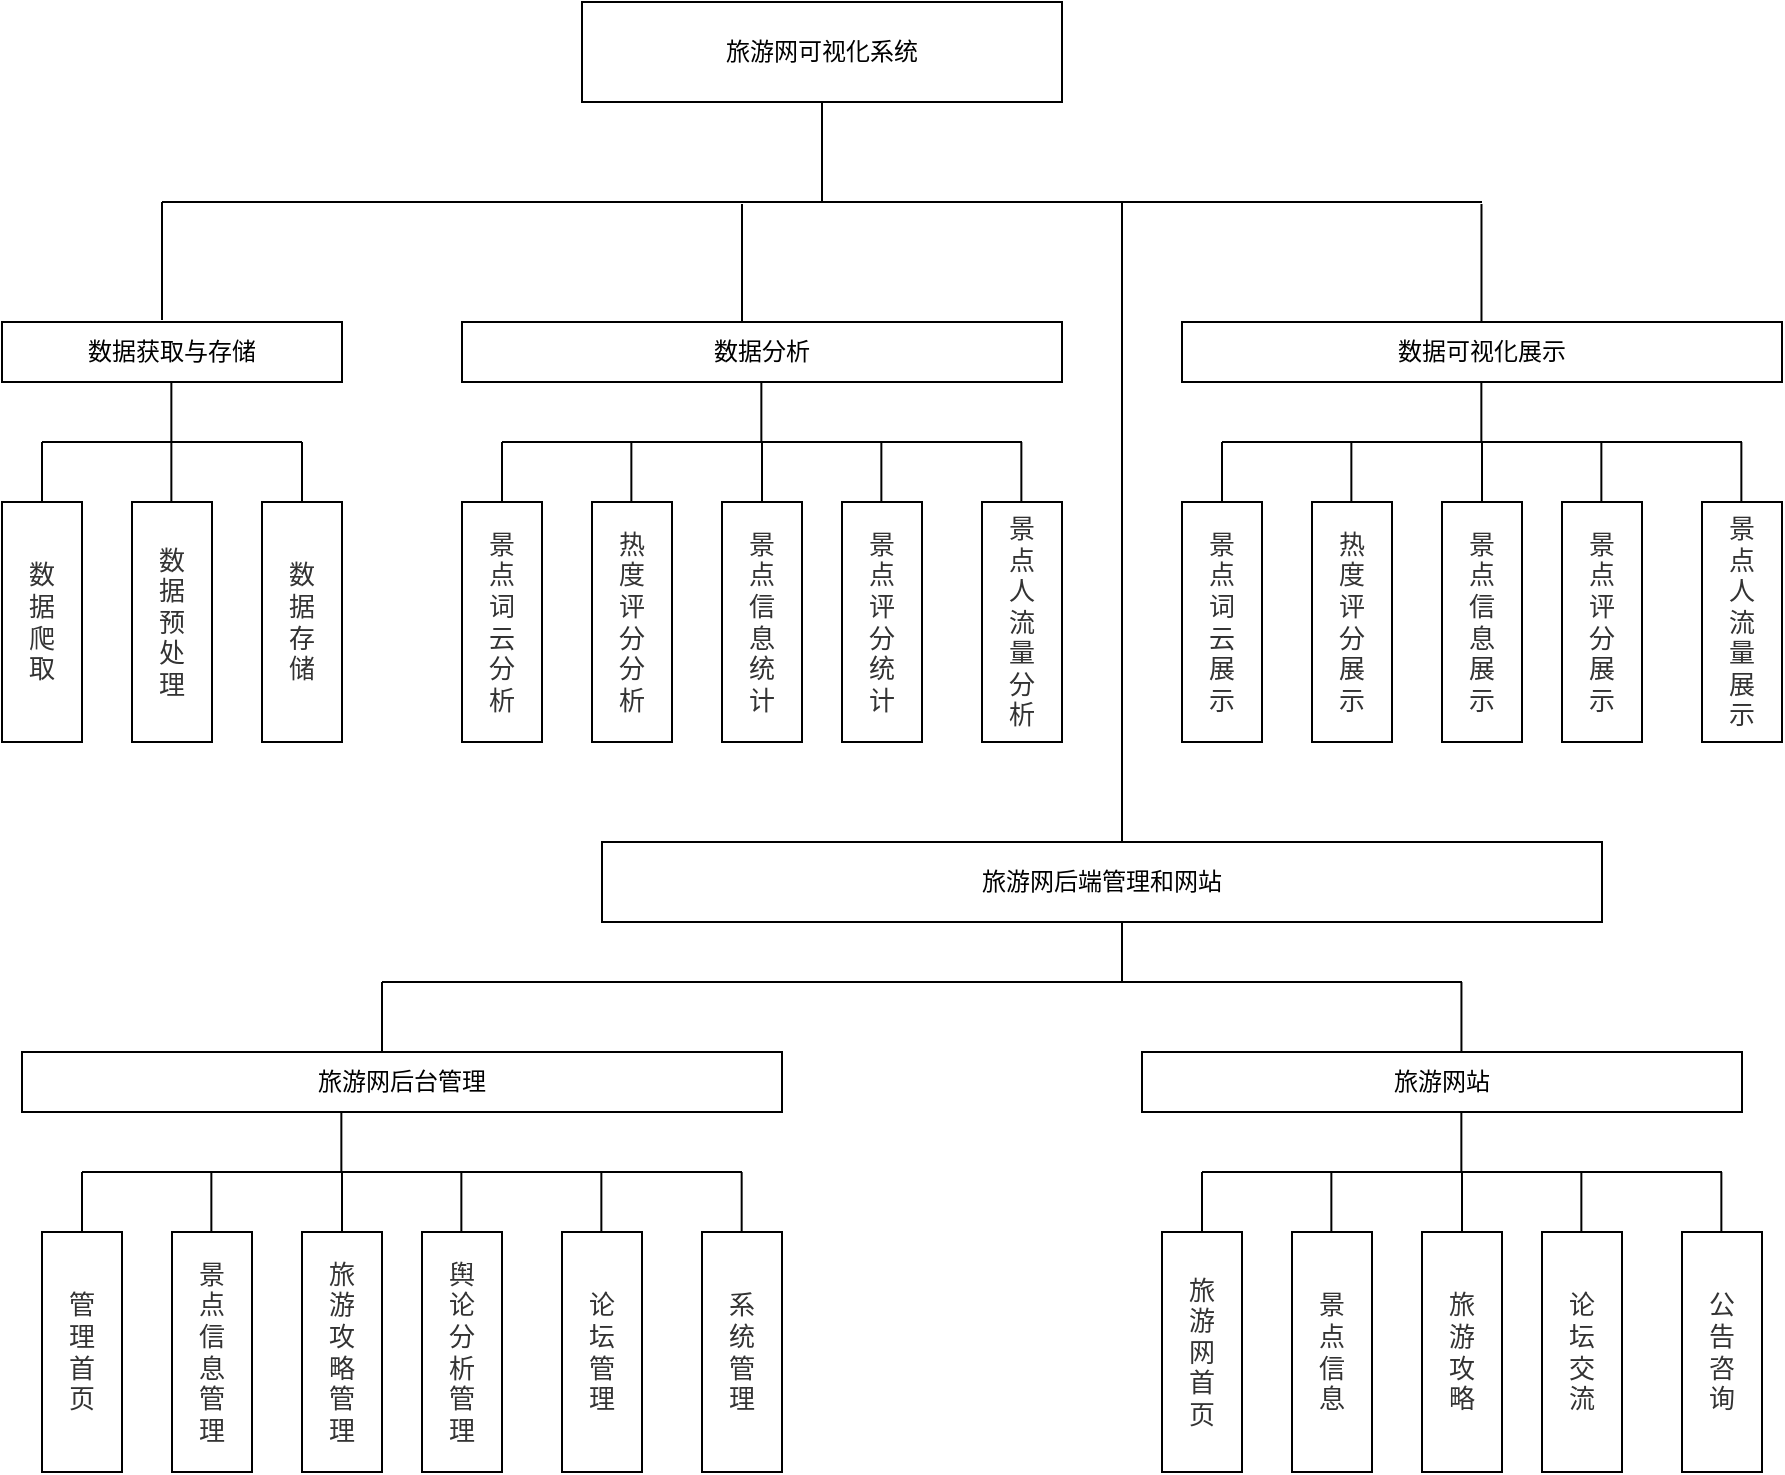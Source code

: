 <mxfile version="24.8.8">
  <diagram name="第 1 页" id="kGdFoOqjAgr1KZH3qnpg">
    <mxGraphModel dx="1383" dy="911" grid="1" gridSize="10" guides="1" tooltips="1" connect="1" arrows="1" fold="1" page="1" pageScale="1" pageWidth="827" pageHeight="1169" math="0" shadow="0">
      <root>
        <mxCell id="0" />
        <mxCell id="1" parent="0" />
        <mxCell id="sTMlbBnESELgm27xDzZq-1" value="旅游网可视化系统" style="rounded=0;whiteSpace=wrap;html=1;" vertex="1" parent="1">
          <mxGeometry x="440" y="60" width="240" height="50" as="geometry" />
        </mxCell>
        <mxCell id="sTMlbBnESELgm27xDzZq-2" value="数据获取与存储" style="rounded=0;whiteSpace=wrap;html=1;" vertex="1" parent="1">
          <mxGeometry x="150" y="220" width="170" height="30" as="geometry" />
        </mxCell>
        <mxCell id="sTMlbBnESELgm27xDzZq-3" value="&lt;div&gt;&lt;span style=&quot;color: rgb(51, 51, 51); font-family: Arial, sans-serif; font-size: 13px; text-align: start; background-color: rgb(255, 255, 255);&quot;&gt;数&lt;/span&gt;&lt;/div&gt;&lt;div&gt;&lt;span style=&quot;color: rgb(51, 51, 51); font-family: Arial, sans-serif; font-size: 13px; text-align: start; background-color: rgb(255, 255, 255);&quot;&gt;据&lt;/span&gt;&lt;/div&gt;&lt;div&gt;&lt;span style=&quot;color: rgb(51, 51, 51); font-family: Arial, sans-serif; font-size: 13px; text-align: start; background-color: rgb(255, 255, 255);&quot;&gt;爬&lt;/span&gt;&lt;/div&gt;&lt;div&gt;&lt;span style=&quot;color: rgb(51, 51, 51); font-family: Arial, sans-serif; font-size: 13px; text-align: start; background-color: rgb(255, 255, 255);&quot;&gt;取&lt;/span&gt;&lt;/div&gt;" style="rounded=0;whiteSpace=wrap;html=1;" vertex="1" parent="1">
          <mxGeometry x="150" y="310" width="40" height="120" as="geometry" />
        </mxCell>
        <mxCell id="sTMlbBnESELgm27xDzZq-4" value="&lt;div&gt;&lt;span style=&quot;color: rgb(51, 51, 51); font-family: Arial, sans-serif; font-size: 13px; text-align: start; background-color: rgb(255, 255, 255);&quot;&gt;数&lt;/span&gt;&lt;/div&gt;&lt;div&gt;&lt;span style=&quot;color: rgb(51, 51, 51); font-family: Arial, sans-serif; font-size: 13px; text-align: start; background-color: rgb(255, 255, 255);&quot;&gt;据&lt;/span&gt;&lt;/div&gt;&lt;div style=&quot;text-align: start;&quot;&gt;&lt;font face=&quot;Arial, sans-serif&quot; color=&quot;#333333&quot;&gt;&lt;span style=&quot;font-size: 13px; background-color: rgb(255, 255, 255);&quot;&gt;预&lt;/span&gt;&lt;/font&gt;&lt;/div&gt;&lt;div style=&quot;text-align: start;&quot;&gt;&lt;font face=&quot;Arial, sans-serif&quot; color=&quot;#333333&quot;&gt;&lt;span style=&quot;font-size: 13px; background-color: rgb(255, 255, 255);&quot;&gt;处&lt;/span&gt;&lt;/font&gt;&lt;/div&gt;&lt;div style=&quot;text-align: start;&quot;&gt;&lt;font face=&quot;Arial, sans-serif&quot; color=&quot;#333333&quot;&gt;&lt;span style=&quot;font-size: 13px; background-color: rgb(255, 255, 255);&quot;&gt;理&lt;/span&gt;&lt;/font&gt;&lt;/div&gt;" style="rounded=0;whiteSpace=wrap;html=1;" vertex="1" parent="1">
          <mxGeometry x="215" y="310" width="40" height="120" as="geometry" />
        </mxCell>
        <mxCell id="sTMlbBnESELgm27xDzZq-5" value="&lt;div&gt;&lt;span style=&quot;color: rgb(51, 51, 51); font-family: Arial, sans-serif; font-size: 13px; text-align: start; background-color: rgb(255, 255, 255);&quot;&gt;数&lt;/span&gt;&lt;/div&gt;&lt;div&gt;&lt;span style=&quot;color: rgb(51, 51, 51); font-family: Arial, sans-serif; font-size: 13px; text-align: start; background-color: rgb(255, 255, 255);&quot;&gt;据&lt;/span&gt;&lt;/div&gt;&lt;div style=&quot;text-align: start;&quot;&gt;&lt;font face=&quot;Arial, sans-serif&quot; color=&quot;#333333&quot;&gt;&lt;span style=&quot;font-size: 13px; background-color: rgb(255, 255, 255);&quot;&gt;存&lt;/span&gt;&lt;/font&gt;&lt;/div&gt;&lt;div style=&quot;text-align: start;&quot;&gt;&lt;font face=&quot;Arial, sans-serif&quot; color=&quot;#333333&quot;&gt;&lt;span style=&quot;font-size: 13px; background-color: rgb(255, 255, 255);&quot;&gt;储&lt;/span&gt;&lt;/font&gt;&lt;/div&gt;" style="rounded=0;whiteSpace=wrap;html=1;" vertex="1" parent="1">
          <mxGeometry x="280" y="310" width="40" height="120" as="geometry" />
        </mxCell>
        <mxCell id="sTMlbBnESELgm27xDzZq-6" value="" style="endArrow=none;html=1;rounded=0;" edge="1" parent="1">
          <mxGeometry width="50" height="50" relative="1" as="geometry">
            <mxPoint x="170" y="280" as="sourcePoint" />
            <mxPoint x="300" y="280" as="targetPoint" />
          </mxGeometry>
        </mxCell>
        <mxCell id="sTMlbBnESELgm27xDzZq-8" value="" style="endArrow=none;html=1;rounded=0;" edge="1" parent="1">
          <mxGeometry width="50" height="50" relative="1" as="geometry">
            <mxPoint x="234.68" y="280" as="sourcePoint" />
            <mxPoint x="234.68" y="250" as="targetPoint" />
          </mxGeometry>
        </mxCell>
        <mxCell id="sTMlbBnESELgm27xDzZq-9" value="" style="endArrow=none;html=1;rounded=0;exitX=0.5;exitY=0;exitDx=0;exitDy=0;" edge="1" parent="1" source="sTMlbBnESELgm27xDzZq-3">
          <mxGeometry width="50" height="50" relative="1" as="geometry">
            <mxPoint x="120" y="330" as="sourcePoint" />
            <mxPoint x="170" y="280" as="targetPoint" />
          </mxGeometry>
        </mxCell>
        <mxCell id="sTMlbBnESELgm27xDzZq-10" value="" style="endArrow=none;html=1;rounded=0;" edge="1" parent="1" source="sTMlbBnESELgm27xDzZq-5">
          <mxGeometry width="50" height="50" relative="1" as="geometry">
            <mxPoint x="250" y="330" as="sourcePoint" />
            <mxPoint x="300" y="280" as="targetPoint" />
          </mxGeometry>
        </mxCell>
        <mxCell id="sTMlbBnESELgm27xDzZq-11" value="" style="endArrow=none;html=1;rounded=0;" edge="1" parent="1">
          <mxGeometry width="50" height="50" relative="1" as="geometry">
            <mxPoint x="234.68" y="310" as="sourcePoint" />
            <mxPoint x="234.68" y="280" as="targetPoint" />
          </mxGeometry>
        </mxCell>
        <mxCell id="sTMlbBnESELgm27xDzZq-12" value="数据分析" style="rounded=0;whiteSpace=wrap;html=1;" vertex="1" parent="1">
          <mxGeometry x="380" y="220" width="300" height="30" as="geometry" />
        </mxCell>
        <mxCell id="sTMlbBnESELgm27xDzZq-13" value="&lt;div style=&quot;text-align: start;&quot;&gt;&lt;font face=&quot;Arial, sans-serif&quot; color=&quot;#333333&quot;&gt;&lt;span style=&quot;font-size: 13px; background-color: rgb(255, 255, 255);&quot;&gt;景&lt;/span&gt;&lt;/font&gt;&lt;/div&gt;&lt;div style=&quot;text-align: start;&quot;&gt;&lt;font face=&quot;Arial, sans-serif&quot; color=&quot;#333333&quot;&gt;&lt;span style=&quot;font-size: 13px; background-color: rgb(255, 255, 255);&quot;&gt;点&lt;/span&gt;&lt;/font&gt;&lt;/div&gt;&lt;div style=&quot;text-align: start;&quot;&gt;&lt;font face=&quot;Arial, sans-serif&quot; color=&quot;#333333&quot;&gt;&lt;span style=&quot;font-size: 13px; background-color: rgb(255, 255, 255);&quot;&gt;词&lt;/span&gt;&lt;/font&gt;&lt;/div&gt;&lt;div style=&quot;text-align: start;&quot;&gt;&lt;font face=&quot;Arial, sans-serif&quot; color=&quot;#333333&quot;&gt;&lt;span style=&quot;font-size: 13px; background-color: rgb(255, 255, 255);&quot;&gt;云&lt;/span&gt;&lt;/font&gt;&lt;/div&gt;&lt;div style=&quot;text-align: start;&quot;&gt;&lt;font face=&quot;Arial, sans-serif&quot; color=&quot;#333333&quot;&gt;&lt;span style=&quot;font-size: 13px; background-color: rgb(255, 255, 255);&quot;&gt;分&lt;/span&gt;&lt;/font&gt;&lt;/div&gt;&lt;div style=&quot;text-align: start;&quot;&gt;&lt;font face=&quot;Arial, sans-serif&quot; color=&quot;#333333&quot;&gt;&lt;span style=&quot;font-size: 13px; background-color: rgb(255, 255, 255);&quot;&gt;析&lt;/span&gt;&lt;/font&gt;&lt;/div&gt;" style="rounded=0;whiteSpace=wrap;html=1;" vertex="1" parent="1">
          <mxGeometry x="380" y="310" width="40" height="120" as="geometry" />
        </mxCell>
        <mxCell id="sTMlbBnESELgm27xDzZq-14" value="&lt;div style=&quot;text-align: start;&quot;&gt;&lt;font face=&quot;Arial, sans-serif&quot; color=&quot;#333333&quot;&gt;&lt;span style=&quot;font-size: 13px; background-color: rgb(255, 255, 255);&quot;&gt;热&lt;/span&gt;&lt;/font&gt;&lt;/div&gt;&lt;div style=&quot;text-align: start;&quot;&gt;&lt;font face=&quot;Arial, sans-serif&quot; color=&quot;#333333&quot;&gt;&lt;span style=&quot;font-size: 13px; background-color: rgb(255, 255, 255);&quot;&gt;度&lt;/span&gt;&lt;/font&gt;&lt;/div&gt;&lt;div style=&quot;text-align: start;&quot;&gt;&lt;font face=&quot;Arial, sans-serif&quot; color=&quot;#333333&quot;&gt;&lt;span style=&quot;font-size: 13px; background-color: rgb(255, 255, 255);&quot;&gt;评&lt;/span&gt;&lt;/font&gt;&lt;/div&gt;&lt;div style=&quot;text-align: start;&quot;&gt;&lt;font face=&quot;Arial, sans-serif&quot; color=&quot;#333333&quot;&gt;&lt;span style=&quot;font-size: 13px; background-color: rgb(255, 255, 255);&quot;&gt;分&lt;/span&gt;&lt;/font&gt;&lt;/div&gt;&lt;div style=&quot;text-align: start;&quot;&gt;&lt;font face=&quot;Arial, sans-serif&quot; color=&quot;#333333&quot;&gt;&lt;span style=&quot;font-size: 13px; background-color: rgb(255, 255, 255);&quot;&gt;分&lt;/span&gt;&lt;/font&gt;&lt;/div&gt;&lt;div style=&quot;text-align: start;&quot;&gt;&lt;font face=&quot;Arial, sans-serif&quot; color=&quot;#333333&quot;&gt;&lt;span style=&quot;font-size: 13px; background-color: rgb(255, 255, 255);&quot;&gt;析&lt;/span&gt;&lt;/font&gt;&lt;/div&gt;" style="rounded=0;whiteSpace=wrap;html=1;" vertex="1" parent="1">
          <mxGeometry x="445" y="310" width="40" height="120" as="geometry" />
        </mxCell>
        <mxCell id="sTMlbBnESELgm27xDzZq-15" value="&lt;div style=&quot;text-align: start;&quot;&gt;&lt;font face=&quot;Arial, sans-serif&quot; color=&quot;#333333&quot;&gt;&lt;span style=&quot;font-size: 13px; background-color: rgb(255, 255, 255);&quot;&gt;景&lt;/span&gt;&lt;/font&gt;&lt;/div&gt;&lt;div style=&quot;text-align: start;&quot;&gt;&lt;font face=&quot;Arial, sans-serif&quot; color=&quot;#333333&quot;&gt;&lt;span style=&quot;font-size: 13px; background-color: rgb(255, 255, 255);&quot;&gt;点&lt;/span&gt;&lt;/font&gt;&lt;/div&gt;&lt;div style=&quot;text-align: start;&quot;&gt;&lt;font face=&quot;Arial, sans-serif&quot; color=&quot;#333333&quot;&gt;&lt;span style=&quot;font-size: 13px; background-color: rgb(255, 255, 255);&quot;&gt;信&lt;/span&gt;&lt;/font&gt;&lt;/div&gt;&lt;div style=&quot;text-align: start;&quot;&gt;&lt;font face=&quot;Arial, sans-serif&quot; color=&quot;#333333&quot;&gt;&lt;span style=&quot;font-size: 13px; background-color: rgb(255, 255, 255);&quot;&gt;息&lt;/span&gt;&lt;/font&gt;&lt;/div&gt;&lt;div style=&quot;text-align: start;&quot;&gt;&lt;font face=&quot;Arial, sans-serif&quot; color=&quot;#333333&quot;&gt;&lt;span style=&quot;font-size: 13px; background-color: rgb(255, 255, 255);&quot;&gt;统&lt;/span&gt;&lt;/font&gt;&lt;/div&gt;&lt;div style=&quot;text-align: start;&quot;&gt;&lt;font face=&quot;Arial, sans-serif&quot; color=&quot;#333333&quot;&gt;&lt;span style=&quot;font-size: 13px; background-color: rgb(255, 255, 255);&quot;&gt;计&lt;/span&gt;&lt;/font&gt;&lt;/div&gt;" style="rounded=0;whiteSpace=wrap;html=1;" vertex="1" parent="1">
          <mxGeometry x="510" y="310" width="40" height="120" as="geometry" />
        </mxCell>
        <mxCell id="sTMlbBnESELgm27xDzZq-16" value="" style="endArrow=none;html=1;rounded=0;" edge="1" parent="1">
          <mxGeometry width="50" height="50" relative="1" as="geometry">
            <mxPoint x="400" y="280" as="sourcePoint" />
            <mxPoint x="660" y="280" as="targetPoint" />
          </mxGeometry>
        </mxCell>
        <mxCell id="sTMlbBnESELgm27xDzZq-17" value="" style="endArrow=none;html=1;rounded=0;" edge="1" parent="1">
          <mxGeometry width="50" height="50" relative="1" as="geometry">
            <mxPoint x="529.68" y="280" as="sourcePoint" />
            <mxPoint x="529.68" y="250" as="targetPoint" />
          </mxGeometry>
        </mxCell>
        <mxCell id="sTMlbBnESELgm27xDzZq-18" value="" style="endArrow=none;html=1;rounded=0;exitX=0.5;exitY=0;exitDx=0;exitDy=0;" edge="1" parent="1" source="sTMlbBnESELgm27xDzZq-13">
          <mxGeometry width="50" height="50" relative="1" as="geometry">
            <mxPoint x="350" y="330" as="sourcePoint" />
            <mxPoint x="400" y="280" as="targetPoint" />
          </mxGeometry>
        </mxCell>
        <mxCell id="sTMlbBnESELgm27xDzZq-19" value="" style="endArrow=none;html=1;rounded=0;" edge="1" parent="1" source="sTMlbBnESELgm27xDzZq-15">
          <mxGeometry width="50" height="50" relative="1" as="geometry">
            <mxPoint x="480" y="330" as="sourcePoint" />
            <mxPoint x="530" y="280" as="targetPoint" />
          </mxGeometry>
        </mxCell>
        <mxCell id="sTMlbBnESELgm27xDzZq-20" value="" style="endArrow=none;html=1;rounded=0;" edge="1" parent="1">
          <mxGeometry width="50" height="50" relative="1" as="geometry">
            <mxPoint x="464.68" y="310" as="sourcePoint" />
            <mxPoint x="464.68" y="280" as="targetPoint" />
          </mxGeometry>
        </mxCell>
        <mxCell id="sTMlbBnESELgm27xDzZq-21" value="&lt;div style=&quot;text-align: start;&quot;&gt;&lt;font face=&quot;Arial, sans-serif&quot; color=&quot;#333333&quot;&gt;&lt;span style=&quot;font-size: 13px; background-color: rgb(255, 255, 255);&quot;&gt;景&lt;/span&gt;&lt;/font&gt;&lt;/div&gt;&lt;div style=&quot;text-align: start;&quot;&gt;&lt;font face=&quot;Arial, sans-serif&quot; color=&quot;#333333&quot;&gt;&lt;span style=&quot;font-size: 13px; background-color: rgb(255, 255, 255);&quot;&gt;点&lt;/span&gt;&lt;/font&gt;&lt;/div&gt;&lt;div style=&quot;text-align: start;&quot;&gt;&lt;font face=&quot;Arial, sans-serif&quot; color=&quot;#333333&quot;&gt;&lt;span style=&quot;font-size: 13px; background-color: rgb(255, 255, 255);&quot;&gt;评&lt;/span&gt;&lt;/font&gt;&lt;/div&gt;&lt;div style=&quot;text-align: start;&quot;&gt;&lt;font face=&quot;Arial, sans-serif&quot; color=&quot;#333333&quot;&gt;&lt;span style=&quot;font-size: 13px; background-color: rgb(255, 255, 255);&quot;&gt;分&lt;/span&gt;&lt;/font&gt;&lt;/div&gt;&lt;div style=&quot;text-align: start;&quot;&gt;&lt;font face=&quot;Arial, sans-serif&quot; color=&quot;#333333&quot;&gt;&lt;span style=&quot;font-size: 13px; background-color: rgb(255, 255, 255);&quot;&gt;统&lt;/span&gt;&lt;/font&gt;&lt;/div&gt;&lt;div style=&quot;text-align: start;&quot;&gt;&lt;font face=&quot;Arial, sans-serif&quot; color=&quot;#333333&quot;&gt;&lt;span style=&quot;font-size: 13px; background-color: rgb(255, 255, 255);&quot;&gt;计&lt;/span&gt;&lt;/font&gt;&lt;/div&gt;" style="rounded=0;whiteSpace=wrap;html=1;" vertex="1" parent="1">
          <mxGeometry x="570" y="310" width="40" height="120" as="geometry" />
        </mxCell>
        <mxCell id="sTMlbBnESELgm27xDzZq-22" value="&lt;div style=&quot;text-align: start;&quot;&gt;&lt;font face=&quot;Arial, sans-serif&quot; color=&quot;#333333&quot;&gt;&lt;span style=&quot;font-size: 13px; background-color: rgb(255, 255, 255);&quot;&gt;景&lt;/span&gt;&lt;/font&gt;&lt;/div&gt;&lt;div style=&quot;text-align: start;&quot;&gt;&lt;font face=&quot;Arial, sans-serif&quot; color=&quot;#333333&quot;&gt;&lt;span style=&quot;font-size: 13px; background-color: rgb(255, 255, 255);&quot;&gt;点&lt;/span&gt;&lt;/font&gt;&lt;/div&gt;&lt;div style=&quot;text-align: start;&quot;&gt;&lt;font face=&quot;Arial, sans-serif&quot; color=&quot;#333333&quot;&gt;&lt;span style=&quot;font-size: 13px; background-color: rgb(255, 255, 255);&quot;&gt;人&lt;/span&gt;&lt;/font&gt;&lt;/div&gt;&lt;div style=&quot;text-align: start;&quot;&gt;&lt;font face=&quot;Arial, sans-serif&quot; color=&quot;#333333&quot;&gt;&lt;span style=&quot;font-size: 13px; background-color: rgb(255, 255, 255);&quot;&gt;流&lt;/span&gt;&lt;/font&gt;&lt;/div&gt;&lt;div style=&quot;text-align: start;&quot;&gt;&lt;font face=&quot;Arial, sans-serif&quot; color=&quot;#333333&quot;&gt;&lt;span style=&quot;font-size: 13px; background-color: rgb(255, 255, 255);&quot;&gt;量&lt;/span&gt;&lt;/font&gt;&lt;/div&gt;&lt;div style=&quot;text-align: start;&quot;&gt;&lt;font face=&quot;Arial, sans-serif&quot; color=&quot;#333333&quot;&gt;&lt;span style=&quot;font-size: 13px; background-color: rgb(255, 255, 255);&quot;&gt;分&lt;/span&gt;&lt;/font&gt;&lt;/div&gt;&lt;div style=&quot;text-align: start;&quot;&gt;&lt;font face=&quot;Arial, sans-serif&quot; color=&quot;#333333&quot;&gt;&lt;span style=&quot;font-size: 13px; background-color: rgb(255, 255, 255);&quot;&gt;析&lt;/span&gt;&lt;/font&gt;&lt;/div&gt;" style="rounded=0;whiteSpace=wrap;html=1;" vertex="1" parent="1">
          <mxGeometry x="640" y="310" width="40" height="120" as="geometry" />
        </mxCell>
        <mxCell id="sTMlbBnESELgm27xDzZq-24" value="" style="endArrow=none;html=1;rounded=0;" edge="1" parent="1">
          <mxGeometry width="50" height="50" relative="1" as="geometry">
            <mxPoint x="589.68" y="310" as="sourcePoint" />
            <mxPoint x="589.68" y="280" as="targetPoint" />
          </mxGeometry>
        </mxCell>
        <mxCell id="sTMlbBnESELgm27xDzZq-25" value="" style="endArrow=none;html=1;rounded=0;" edge="1" parent="1">
          <mxGeometry width="50" height="50" relative="1" as="geometry">
            <mxPoint x="659.68" y="310" as="sourcePoint" />
            <mxPoint x="659.68" y="280" as="targetPoint" />
          </mxGeometry>
        </mxCell>
        <mxCell id="sTMlbBnESELgm27xDzZq-26" value="数据可视化展示" style="rounded=0;whiteSpace=wrap;html=1;" vertex="1" parent="1">
          <mxGeometry x="740" y="220" width="300" height="30" as="geometry" />
        </mxCell>
        <mxCell id="sTMlbBnESELgm27xDzZq-27" value="&lt;div style=&quot;text-align: start;&quot;&gt;&lt;font face=&quot;Arial, sans-serif&quot; color=&quot;#333333&quot;&gt;&lt;span style=&quot;font-size: 13px; background-color: rgb(255, 255, 255);&quot;&gt;景&lt;/span&gt;&lt;/font&gt;&lt;/div&gt;&lt;div style=&quot;text-align: start;&quot;&gt;&lt;font face=&quot;Arial, sans-serif&quot; color=&quot;#333333&quot;&gt;&lt;span style=&quot;font-size: 13px; background-color: rgb(255, 255, 255);&quot;&gt;点&lt;/span&gt;&lt;/font&gt;&lt;/div&gt;&lt;div style=&quot;text-align: start;&quot;&gt;&lt;font face=&quot;Arial, sans-serif&quot; color=&quot;#333333&quot;&gt;&lt;span style=&quot;font-size: 13px; background-color: rgb(255, 255, 255);&quot;&gt;词&lt;/span&gt;&lt;/font&gt;&lt;/div&gt;&lt;div style=&quot;text-align: start;&quot;&gt;&lt;font face=&quot;Arial, sans-serif&quot; color=&quot;#333333&quot;&gt;&lt;span style=&quot;font-size: 13px; background-color: rgb(255, 255, 255);&quot;&gt;云&lt;/span&gt;&lt;/font&gt;&lt;/div&gt;&lt;div style=&quot;text-align: start;&quot;&gt;&lt;font face=&quot;Arial, sans-serif&quot; color=&quot;#333333&quot;&gt;&lt;span style=&quot;font-size: 13px; background-color: rgb(255, 255, 255);&quot;&gt;展&lt;/span&gt;&lt;/font&gt;&lt;/div&gt;&lt;div style=&quot;text-align: start;&quot;&gt;&lt;font face=&quot;Arial, sans-serif&quot; color=&quot;#333333&quot;&gt;&lt;span style=&quot;font-size: 13px; background-color: rgb(255, 255, 255);&quot;&gt;示&lt;/span&gt;&lt;/font&gt;&lt;/div&gt;" style="rounded=0;whiteSpace=wrap;html=1;" vertex="1" parent="1">
          <mxGeometry x="740" y="310" width="40" height="120" as="geometry" />
        </mxCell>
        <mxCell id="sTMlbBnESELgm27xDzZq-28" value="&lt;div style=&quot;text-align: start;&quot;&gt;&lt;font face=&quot;Arial, sans-serif&quot; color=&quot;#333333&quot;&gt;&lt;span style=&quot;font-size: 13px; background-color: rgb(255, 255, 255);&quot;&gt;热&lt;/span&gt;&lt;/font&gt;&lt;/div&gt;&lt;div style=&quot;text-align: start;&quot;&gt;&lt;font face=&quot;Arial, sans-serif&quot; color=&quot;#333333&quot;&gt;&lt;span style=&quot;font-size: 13px; background-color: rgb(255, 255, 255);&quot;&gt;度&lt;/span&gt;&lt;/font&gt;&lt;/div&gt;&lt;div style=&quot;text-align: start;&quot;&gt;&lt;font face=&quot;Arial, sans-serif&quot; color=&quot;#333333&quot;&gt;&lt;span style=&quot;font-size: 13px; background-color: rgb(255, 255, 255);&quot;&gt;评&lt;/span&gt;&lt;/font&gt;&lt;/div&gt;&lt;div style=&quot;text-align: start;&quot;&gt;&lt;font face=&quot;Arial, sans-serif&quot; color=&quot;#333333&quot;&gt;&lt;span style=&quot;font-size: 13px; background-color: rgb(255, 255, 255);&quot;&gt;分&lt;/span&gt;&lt;/font&gt;&lt;/div&gt;&lt;div style=&quot;text-align: start;&quot;&gt;&lt;font face=&quot;Arial, sans-serif&quot; color=&quot;#333333&quot;&gt;&lt;span style=&quot;font-size: 13px; background-color: rgb(255, 255, 255);&quot;&gt;展&lt;/span&gt;&lt;/font&gt;&lt;/div&gt;&lt;div style=&quot;text-align: start;&quot;&gt;&lt;font face=&quot;Arial, sans-serif&quot; color=&quot;#333333&quot;&gt;&lt;span style=&quot;font-size: 13px; background-color: rgb(255, 255, 255);&quot;&gt;示&lt;/span&gt;&lt;/font&gt;&lt;/div&gt;" style="rounded=0;whiteSpace=wrap;html=1;" vertex="1" parent="1">
          <mxGeometry x="805" y="310" width="40" height="120" as="geometry" />
        </mxCell>
        <mxCell id="sTMlbBnESELgm27xDzZq-29" value="&lt;div style=&quot;text-align: start;&quot;&gt;&lt;font face=&quot;Arial, sans-serif&quot; color=&quot;#333333&quot;&gt;&lt;span style=&quot;font-size: 13px; background-color: rgb(255, 255, 255);&quot;&gt;景&lt;/span&gt;&lt;/font&gt;&lt;/div&gt;&lt;div style=&quot;text-align: start;&quot;&gt;&lt;font face=&quot;Arial, sans-serif&quot; color=&quot;#333333&quot;&gt;&lt;span style=&quot;font-size: 13px; background-color: rgb(255, 255, 255);&quot;&gt;点&lt;/span&gt;&lt;/font&gt;&lt;/div&gt;&lt;div style=&quot;text-align: start;&quot;&gt;&lt;font face=&quot;Arial, sans-serif&quot; color=&quot;#333333&quot;&gt;&lt;span style=&quot;font-size: 13px; background-color: rgb(255, 255, 255);&quot;&gt;信&lt;/span&gt;&lt;/font&gt;&lt;/div&gt;&lt;div style=&quot;text-align: start;&quot;&gt;&lt;font face=&quot;Arial, sans-serif&quot; color=&quot;#333333&quot;&gt;&lt;span style=&quot;font-size: 13px; background-color: rgb(255, 255, 255);&quot;&gt;息&lt;/span&gt;&lt;/font&gt;&lt;/div&gt;&lt;div style=&quot;text-align: start;&quot;&gt;&lt;font face=&quot;Arial, sans-serif&quot; color=&quot;#333333&quot;&gt;&lt;span style=&quot;font-size: 13px; background-color: rgb(255, 255, 255);&quot;&gt;展&lt;/span&gt;&lt;/font&gt;&lt;/div&gt;&lt;div style=&quot;text-align: start;&quot;&gt;&lt;font face=&quot;Arial, sans-serif&quot; color=&quot;#333333&quot;&gt;&lt;span style=&quot;font-size: 13px; background-color: rgb(255, 255, 255);&quot;&gt;示&lt;/span&gt;&lt;/font&gt;&lt;/div&gt;" style="rounded=0;whiteSpace=wrap;html=1;" vertex="1" parent="1">
          <mxGeometry x="870" y="310" width="40" height="120" as="geometry" />
        </mxCell>
        <mxCell id="sTMlbBnESELgm27xDzZq-30" value="" style="endArrow=none;html=1;rounded=0;" edge="1" parent="1">
          <mxGeometry width="50" height="50" relative="1" as="geometry">
            <mxPoint x="760" y="280" as="sourcePoint" />
            <mxPoint x="1020" y="280" as="targetPoint" />
          </mxGeometry>
        </mxCell>
        <mxCell id="sTMlbBnESELgm27xDzZq-31" value="" style="endArrow=none;html=1;rounded=0;" edge="1" parent="1">
          <mxGeometry width="50" height="50" relative="1" as="geometry">
            <mxPoint x="889.68" y="280" as="sourcePoint" />
            <mxPoint x="889.68" y="250" as="targetPoint" />
          </mxGeometry>
        </mxCell>
        <mxCell id="sTMlbBnESELgm27xDzZq-32" value="" style="endArrow=none;html=1;rounded=0;exitX=0.5;exitY=0;exitDx=0;exitDy=0;" edge="1" parent="1" source="sTMlbBnESELgm27xDzZq-27">
          <mxGeometry width="50" height="50" relative="1" as="geometry">
            <mxPoint x="710" y="330" as="sourcePoint" />
            <mxPoint x="760" y="280" as="targetPoint" />
          </mxGeometry>
        </mxCell>
        <mxCell id="sTMlbBnESELgm27xDzZq-33" value="" style="endArrow=none;html=1;rounded=0;" edge="1" parent="1" source="sTMlbBnESELgm27xDzZq-29">
          <mxGeometry width="50" height="50" relative="1" as="geometry">
            <mxPoint x="840" y="330" as="sourcePoint" />
            <mxPoint x="890" y="280" as="targetPoint" />
          </mxGeometry>
        </mxCell>
        <mxCell id="sTMlbBnESELgm27xDzZq-34" value="" style="endArrow=none;html=1;rounded=0;" edge="1" parent="1">
          <mxGeometry width="50" height="50" relative="1" as="geometry">
            <mxPoint x="824.68" y="310" as="sourcePoint" />
            <mxPoint x="824.68" y="280" as="targetPoint" />
          </mxGeometry>
        </mxCell>
        <mxCell id="sTMlbBnESELgm27xDzZq-35" value="&lt;div style=&quot;text-align: start;&quot;&gt;&lt;font face=&quot;Arial, sans-serif&quot; color=&quot;#333333&quot;&gt;&lt;span style=&quot;font-size: 13px; background-color: rgb(255, 255, 255);&quot;&gt;景&lt;/span&gt;&lt;/font&gt;&lt;/div&gt;&lt;div style=&quot;text-align: start;&quot;&gt;&lt;font face=&quot;Arial, sans-serif&quot; color=&quot;#333333&quot;&gt;&lt;span style=&quot;font-size: 13px; background-color: rgb(255, 255, 255);&quot;&gt;点&lt;/span&gt;&lt;/font&gt;&lt;/div&gt;&lt;div style=&quot;text-align: start;&quot;&gt;&lt;font face=&quot;Arial, sans-serif&quot; color=&quot;#333333&quot;&gt;&lt;span style=&quot;font-size: 13px; background-color: rgb(255, 255, 255);&quot;&gt;评&lt;/span&gt;&lt;/font&gt;&lt;/div&gt;&lt;div style=&quot;text-align: start;&quot;&gt;&lt;font face=&quot;Arial, sans-serif&quot; color=&quot;#333333&quot;&gt;&lt;span style=&quot;font-size: 13px; background-color: rgb(255, 255, 255);&quot;&gt;分&lt;/span&gt;&lt;/font&gt;&lt;/div&gt;&lt;div style=&quot;text-align: start;&quot;&gt;&lt;font face=&quot;Arial, sans-serif&quot; color=&quot;#333333&quot;&gt;&lt;span style=&quot;font-size: 13px; background-color: rgb(255, 255, 255);&quot;&gt;展&lt;/span&gt;&lt;/font&gt;&lt;/div&gt;&lt;div style=&quot;text-align: start;&quot;&gt;&lt;font face=&quot;Arial, sans-serif&quot; color=&quot;#333333&quot;&gt;&lt;span style=&quot;font-size: 13px; background-color: rgb(255, 255, 255);&quot;&gt;示&lt;/span&gt;&lt;/font&gt;&lt;/div&gt;" style="rounded=0;whiteSpace=wrap;html=1;" vertex="1" parent="1">
          <mxGeometry x="930" y="310" width="40" height="120" as="geometry" />
        </mxCell>
        <mxCell id="sTMlbBnESELgm27xDzZq-36" value="&lt;div style=&quot;text-align: start;&quot;&gt;&lt;font face=&quot;Arial, sans-serif&quot; color=&quot;#333333&quot;&gt;&lt;span style=&quot;font-size: 13px; background-color: rgb(255, 255, 255);&quot;&gt;景&lt;/span&gt;&lt;/font&gt;&lt;/div&gt;&lt;div style=&quot;text-align: start;&quot;&gt;&lt;font face=&quot;Arial, sans-serif&quot; color=&quot;#333333&quot;&gt;&lt;span style=&quot;font-size: 13px; background-color: rgb(255, 255, 255);&quot;&gt;点&lt;/span&gt;&lt;/font&gt;&lt;/div&gt;&lt;div style=&quot;text-align: start;&quot;&gt;&lt;font face=&quot;Arial, sans-serif&quot; color=&quot;#333333&quot;&gt;&lt;span style=&quot;font-size: 13px; background-color: rgb(255, 255, 255);&quot;&gt;人&lt;/span&gt;&lt;/font&gt;&lt;/div&gt;&lt;div style=&quot;text-align: start;&quot;&gt;&lt;font face=&quot;Arial, sans-serif&quot; color=&quot;#333333&quot;&gt;&lt;span style=&quot;font-size: 13px; background-color: rgb(255, 255, 255);&quot;&gt;流&lt;/span&gt;&lt;/font&gt;&lt;/div&gt;&lt;div style=&quot;text-align: start;&quot;&gt;&lt;font face=&quot;Arial, sans-serif&quot; color=&quot;#333333&quot;&gt;&lt;span style=&quot;font-size: 13px; background-color: rgb(255, 255, 255);&quot;&gt;量&lt;/span&gt;&lt;/font&gt;&lt;/div&gt;&lt;div style=&quot;text-align: start;&quot;&gt;&lt;font face=&quot;Arial, sans-serif&quot; color=&quot;#333333&quot;&gt;&lt;span style=&quot;font-size: 13px; background-color: rgb(255, 255, 255);&quot;&gt;展&lt;/span&gt;&lt;/font&gt;&lt;/div&gt;&lt;div style=&quot;text-align: start;&quot;&gt;&lt;font face=&quot;Arial, sans-serif&quot; color=&quot;#333333&quot;&gt;&lt;span style=&quot;font-size: 13px; background-color: rgb(255, 255, 255);&quot;&gt;示&lt;/span&gt;&lt;/font&gt;&lt;/div&gt;" style="rounded=0;whiteSpace=wrap;html=1;" vertex="1" parent="1">
          <mxGeometry x="1000" y="310" width="40" height="120" as="geometry" />
        </mxCell>
        <mxCell id="sTMlbBnESELgm27xDzZq-37" value="" style="endArrow=none;html=1;rounded=0;" edge="1" parent="1">
          <mxGeometry width="50" height="50" relative="1" as="geometry">
            <mxPoint x="949.68" y="310" as="sourcePoint" />
            <mxPoint x="949.68" y="280" as="targetPoint" />
          </mxGeometry>
        </mxCell>
        <mxCell id="sTMlbBnESELgm27xDzZq-38" value="" style="endArrow=none;html=1;rounded=0;" edge="1" parent="1">
          <mxGeometry width="50" height="50" relative="1" as="geometry">
            <mxPoint x="1019.68" y="310" as="sourcePoint" />
            <mxPoint x="1019.68" y="280" as="targetPoint" />
          </mxGeometry>
        </mxCell>
        <mxCell id="sTMlbBnESELgm27xDzZq-39" value="" style="endArrow=none;html=1;rounded=0;" edge="1" parent="1">
          <mxGeometry width="50" height="50" relative="1" as="geometry">
            <mxPoint x="230" y="160" as="sourcePoint" />
            <mxPoint x="890" y="160" as="targetPoint" />
          </mxGeometry>
        </mxCell>
        <mxCell id="sTMlbBnESELgm27xDzZq-40" value="" style="endArrow=none;html=1;rounded=0;" edge="1" parent="1">
          <mxGeometry width="50" height="50" relative="1" as="geometry">
            <mxPoint x="560" y="160" as="sourcePoint" />
            <mxPoint x="560" y="110" as="targetPoint" />
          </mxGeometry>
        </mxCell>
        <mxCell id="sTMlbBnESELgm27xDzZq-41" value="" style="endArrow=none;html=1;rounded=0;" edge="1" parent="1">
          <mxGeometry width="50" height="50" relative="1" as="geometry">
            <mxPoint x="230" y="219" as="sourcePoint" />
            <mxPoint x="230" y="160" as="targetPoint" />
          </mxGeometry>
        </mxCell>
        <mxCell id="sTMlbBnESELgm27xDzZq-42" value="" style="endArrow=none;html=1;rounded=0;" edge="1" parent="1">
          <mxGeometry width="50" height="50" relative="1" as="geometry">
            <mxPoint x="520" y="220" as="sourcePoint" />
            <mxPoint x="520" y="161" as="targetPoint" />
          </mxGeometry>
        </mxCell>
        <mxCell id="sTMlbBnESELgm27xDzZq-43" value="" style="endArrow=none;html=1;rounded=0;" edge="1" parent="1">
          <mxGeometry width="50" height="50" relative="1" as="geometry">
            <mxPoint x="889.74" y="220" as="sourcePoint" />
            <mxPoint x="889.74" y="161" as="targetPoint" />
          </mxGeometry>
        </mxCell>
        <mxCell id="sTMlbBnESELgm27xDzZq-44" value="" style="endArrow=none;html=1;rounded=0;" edge="1" parent="1">
          <mxGeometry width="50" height="50" relative="1" as="geometry">
            <mxPoint x="710" y="480" as="sourcePoint" />
            <mxPoint x="710" y="160" as="targetPoint" />
          </mxGeometry>
        </mxCell>
        <mxCell id="sTMlbBnESELgm27xDzZq-46" value="旅游网后端管理和网站" style="rounded=0;whiteSpace=wrap;html=1;" vertex="1" parent="1">
          <mxGeometry x="450" y="480" width="500" height="40" as="geometry" />
        </mxCell>
        <mxCell id="sTMlbBnESELgm27xDzZq-47" value="旅游网站" style="rounded=0;whiteSpace=wrap;html=1;" vertex="1" parent="1">
          <mxGeometry x="720" y="585" width="300" height="30" as="geometry" />
        </mxCell>
        <mxCell id="sTMlbBnESELgm27xDzZq-48" value="&lt;div style=&quot;text-align: start;&quot;&gt;&lt;font face=&quot;Arial, sans-serif&quot; color=&quot;#333333&quot;&gt;&lt;span style=&quot;font-size: 13px; background-color: rgb(255, 255, 255);&quot;&gt;旅&lt;/span&gt;&lt;/font&gt;&lt;/div&gt;&lt;div style=&quot;text-align: start;&quot;&gt;&lt;font face=&quot;Arial, sans-serif&quot; color=&quot;#333333&quot;&gt;&lt;span style=&quot;font-size: 13px; background-color: rgb(255, 255, 255);&quot;&gt;游&lt;/span&gt;&lt;/font&gt;&lt;/div&gt;&lt;div style=&quot;text-align: start;&quot;&gt;&lt;font face=&quot;Arial, sans-serif&quot; color=&quot;#333333&quot;&gt;&lt;span style=&quot;font-size: 13px; background-color: rgb(255, 255, 255);&quot;&gt;网&lt;/span&gt;&lt;/font&gt;&lt;/div&gt;&lt;div style=&quot;text-align: start;&quot;&gt;&lt;font face=&quot;Arial, sans-serif&quot; color=&quot;#333333&quot;&gt;&lt;span style=&quot;font-size: 13px; background-color: rgb(255, 255, 255);&quot;&gt;首&lt;/span&gt;&lt;/font&gt;&lt;/div&gt;&lt;div style=&quot;text-align: start;&quot;&gt;&lt;font face=&quot;Arial, sans-serif&quot; color=&quot;#333333&quot;&gt;&lt;span style=&quot;font-size: 13px; background-color: rgb(255, 255, 255);&quot;&gt;页&lt;/span&gt;&lt;/font&gt;&lt;/div&gt;" style="rounded=0;whiteSpace=wrap;html=1;" vertex="1" parent="1">
          <mxGeometry x="730" y="675" width="40" height="120" as="geometry" />
        </mxCell>
        <mxCell id="sTMlbBnESELgm27xDzZq-49" value="&lt;div style=&quot;text-align: start;&quot;&gt;&lt;font face=&quot;Arial, sans-serif&quot; color=&quot;#333333&quot;&gt;&lt;span style=&quot;font-size: 13px; background-color: rgb(255, 255, 255);&quot;&gt;景&lt;/span&gt;&lt;/font&gt;&lt;/div&gt;&lt;div style=&quot;text-align: start;&quot;&gt;&lt;font face=&quot;Arial, sans-serif&quot; color=&quot;#333333&quot;&gt;&lt;span style=&quot;font-size: 13px; background-color: rgb(255, 255, 255);&quot;&gt;点&lt;/span&gt;&lt;/font&gt;&lt;/div&gt;&lt;div style=&quot;text-align: start;&quot;&gt;&lt;font face=&quot;Arial, sans-serif&quot; color=&quot;#333333&quot;&gt;&lt;span style=&quot;font-size: 13px; background-color: rgb(255, 255, 255);&quot;&gt;信&lt;/span&gt;&lt;/font&gt;&lt;/div&gt;&lt;div style=&quot;text-align: start;&quot;&gt;&lt;font face=&quot;Arial, sans-serif&quot; color=&quot;#333333&quot;&gt;&lt;span style=&quot;font-size: 13px; background-color: rgb(255, 255, 255);&quot;&gt;息&lt;/span&gt;&lt;/font&gt;&lt;/div&gt;" style="rounded=0;whiteSpace=wrap;html=1;" vertex="1" parent="1">
          <mxGeometry x="795" y="675" width="40" height="120" as="geometry" />
        </mxCell>
        <mxCell id="sTMlbBnESELgm27xDzZq-50" value="&lt;div style=&quot;text-align: start;&quot;&gt;&lt;font face=&quot;Arial, sans-serif&quot; color=&quot;#333333&quot;&gt;&lt;span style=&quot;font-size: 13px; background-color: rgb(255, 255, 255);&quot;&gt;旅&lt;/span&gt;&lt;/font&gt;&lt;/div&gt;&lt;div style=&quot;text-align: start;&quot;&gt;&lt;font face=&quot;Arial, sans-serif&quot; color=&quot;#333333&quot;&gt;&lt;span style=&quot;font-size: 13px; background-color: rgb(255, 255, 255);&quot;&gt;游&lt;/span&gt;&lt;/font&gt;&lt;/div&gt;&lt;div style=&quot;text-align: start;&quot;&gt;&lt;font face=&quot;Arial, sans-serif&quot; color=&quot;#333333&quot;&gt;&lt;span style=&quot;font-size: 13px; background-color: rgb(255, 255, 255);&quot;&gt;攻&lt;/span&gt;&lt;/font&gt;&lt;/div&gt;&lt;div style=&quot;text-align: start;&quot;&gt;&lt;font face=&quot;Arial, sans-serif&quot; color=&quot;#333333&quot;&gt;&lt;span style=&quot;font-size: 13px; background-color: rgb(255, 255, 255);&quot;&gt;略&lt;/span&gt;&lt;/font&gt;&lt;/div&gt;" style="rounded=0;whiteSpace=wrap;html=1;" vertex="1" parent="1">
          <mxGeometry x="860" y="675" width="40" height="120" as="geometry" />
        </mxCell>
        <mxCell id="sTMlbBnESELgm27xDzZq-51" value="" style="endArrow=none;html=1;rounded=0;" edge="1" parent="1">
          <mxGeometry width="50" height="50" relative="1" as="geometry">
            <mxPoint x="750" y="645" as="sourcePoint" />
            <mxPoint x="1010" y="645" as="targetPoint" />
          </mxGeometry>
        </mxCell>
        <mxCell id="sTMlbBnESELgm27xDzZq-52" value="" style="endArrow=none;html=1;rounded=0;" edge="1" parent="1">
          <mxGeometry width="50" height="50" relative="1" as="geometry">
            <mxPoint x="879.68" y="645" as="sourcePoint" />
            <mxPoint x="879.68" y="615" as="targetPoint" />
          </mxGeometry>
        </mxCell>
        <mxCell id="sTMlbBnESELgm27xDzZq-53" value="" style="endArrow=none;html=1;rounded=0;exitX=0.5;exitY=0;exitDx=0;exitDy=0;" edge="1" parent="1" source="sTMlbBnESELgm27xDzZq-48">
          <mxGeometry width="50" height="50" relative="1" as="geometry">
            <mxPoint x="700" y="695" as="sourcePoint" />
            <mxPoint x="750" y="645" as="targetPoint" />
          </mxGeometry>
        </mxCell>
        <mxCell id="sTMlbBnESELgm27xDzZq-54" value="" style="endArrow=none;html=1;rounded=0;" edge="1" parent="1" source="sTMlbBnESELgm27xDzZq-50">
          <mxGeometry width="50" height="50" relative="1" as="geometry">
            <mxPoint x="830" y="695" as="sourcePoint" />
            <mxPoint x="880" y="645" as="targetPoint" />
          </mxGeometry>
        </mxCell>
        <mxCell id="sTMlbBnESELgm27xDzZq-55" value="" style="endArrow=none;html=1;rounded=0;" edge="1" parent="1">
          <mxGeometry width="50" height="50" relative="1" as="geometry">
            <mxPoint x="814.68" y="675" as="sourcePoint" />
            <mxPoint x="814.68" y="645" as="targetPoint" />
          </mxGeometry>
        </mxCell>
        <mxCell id="sTMlbBnESELgm27xDzZq-56" value="&lt;div style=&quot;text-align: start;&quot;&gt;&lt;font face=&quot;Arial, sans-serif&quot; color=&quot;#333333&quot;&gt;&lt;span style=&quot;font-size: 13px; background-color: rgb(255, 255, 255);&quot;&gt;论&lt;/span&gt;&lt;/font&gt;&lt;/div&gt;&lt;div style=&quot;text-align: start;&quot;&gt;&lt;font face=&quot;Arial, sans-serif&quot; color=&quot;#333333&quot;&gt;&lt;span style=&quot;font-size: 13px; background-color: rgb(255, 255, 255);&quot;&gt;坛&lt;/span&gt;&lt;/font&gt;&lt;/div&gt;&lt;div style=&quot;text-align: start;&quot;&gt;&lt;font face=&quot;Arial, sans-serif&quot; color=&quot;#333333&quot;&gt;&lt;span style=&quot;font-size: 13px; background-color: rgb(255, 255, 255);&quot;&gt;交&lt;/span&gt;&lt;/font&gt;&lt;/div&gt;&lt;div style=&quot;text-align: start;&quot;&gt;&lt;font face=&quot;Arial, sans-serif&quot; color=&quot;#333333&quot;&gt;&lt;span style=&quot;font-size: 13px; background-color: rgb(255, 255, 255);&quot;&gt;流&lt;/span&gt;&lt;/font&gt;&lt;/div&gt;" style="rounded=0;whiteSpace=wrap;html=1;" vertex="1" parent="1">
          <mxGeometry x="920" y="675" width="40" height="120" as="geometry" />
        </mxCell>
        <mxCell id="sTMlbBnESELgm27xDzZq-57" value="&lt;div style=&quot;text-align: start;&quot;&gt;&lt;font face=&quot;Arial, sans-serif&quot; color=&quot;#333333&quot;&gt;&lt;span style=&quot;font-size: 13px; background-color: rgb(255, 255, 255);&quot;&gt;公&lt;/span&gt;&lt;/font&gt;&lt;/div&gt;&lt;div style=&quot;text-align: start;&quot;&gt;&lt;font face=&quot;Arial, sans-serif&quot; color=&quot;#333333&quot;&gt;&lt;span style=&quot;font-size: 13px; background-color: rgb(255, 255, 255);&quot;&gt;告&lt;/span&gt;&lt;/font&gt;&lt;/div&gt;&lt;div style=&quot;text-align: start;&quot;&gt;&lt;font face=&quot;Arial, sans-serif&quot; color=&quot;#333333&quot;&gt;&lt;span style=&quot;font-size: 13px; background-color: rgb(255, 255, 255);&quot;&gt;咨&lt;/span&gt;&lt;/font&gt;&lt;/div&gt;&lt;div style=&quot;text-align: start;&quot;&gt;&lt;font face=&quot;Arial, sans-serif&quot; color=&quot;#333333&quot;&gt;&lt;span style=&quot;font-size: 13px; background-color: rgb(255, 255, 255);&quot;&gt;询&lt;/span&gt;&lt;/font&gt;&lt;/div&gt;" style="rounded=0;whiteSpace=wrap;html=1;" vertex="1" parent="1">
          <mxGeometry x="990" y="675" width="40" height="120" as="geometry" />
        </mxCell>
        <mxCell id="sTMlbBnESELgm27xDzZq-58" value="" style="endArrow=none;html=1;rounded=0;" edge="1" parent="1">
          <mxGeometry width="50" height="50" relative="1" as="geometry">
            <mxPoint x="939.68" y="675" as="sourcePoint" />
            <mxPoint x="939.68" y="645" as="targetPoint" />
          </mxGeometry>
        </mxCell>
        <mxCell id="sTMlbBnESELgm27xDzZq-59" value="" style="endArrow=none;html=1;rounded=0;" edge="1" parent="1">
          <mxGeometry width="50" height="50" relative="1" as="geometry">
            <mxPoint x="1009.68" y="675" as="sourcePoint" />
            <mxPoint x="1009.68" y="645" as="targetPoint" />
          </mxGeometry>
        </mxCell>
        <mxCell id="sTMlbBnESELgm27xDzZq-60" value="旅游网后台管理" style="rounded=0;whiteSpace=wrap;html=1;" vertex="1" parent="1">
          <mxGeometry x="160" y="585" width="380" height="30" as="geometry" />
        </mxCell>
        <mxCell id="sTMlbBnESELgm27xDzZq-61" value="&lt;div style=&quot;text-align: start;&quot;&gt;&lt;font face=&quot;Arial, sans-serif&quot; color=&quot;#333333&quot;&gt;&lt;span style=&quot;font-size: 13px; background-color: rgb(255, 255, 255);&quot;&gt;管&lt;/span&gt;&lt;/font&gt;&lt;/div&gt;&lt;div style=&quot;text-align: start;&quot;&gt;&lt;font face=&quot;Arial, sans-serif&quot; color=&quot;#333333&quot;&gt;&lt;span style=&quot;font-size: 13px; background-color: rgb(255, 255, 255);&quot;&gt;理&lt;/span&gt;&lt;/font&gt;&lt;/div&gt;&lt;div style=&quot;text-align: start;&quot;&gt;&lt;font face=&quot;Arial, sans-serif&quot; color=&quot;#333333&quot;&gt;&lt;span style=&quot;font-size: 13px; background-color: rgb(255, 255, 255);&quot;&gt;首&lt;/span&gt;&lt;/font&gt;&lt;/div&gt;&lt;div style=&quot;text-align: start;&quot;&gt;&lt;font face=&quot;Arial, sans-serif&quot; color=&quot;#333333&quot;&gt;&lt;span style=&quot;font-size: 13px; background-color: rgb(255, 255, 255);&quot;&gt;页&lt;/span&gt;&lt;/font&gt;&lt;/div&gt;" style="rounded=0;whiteSpace=wrap;html=1;" vertex="1" parent="1">
          <mxGeometry x="170" y="675" width="40" height="120" as="geometry" />
        </mxCell>
        <mxCell id="sTMlbBnESELgm27xDzZq-62" value="&lt;div style=&quot;text-align: start;&quot;&gt;&lt;span style=&quot;background-color: rgb(255, 255, 255); font-size: 13px; color: rgb(51, 51, 51); font-family: Arial, sans-serif;&quot;&gt;景&lt;/span&gt;&lt;/div&gt;&lt;div style=&quot;text-align: start;&quot;&gt;&lt;span style=&quot;background-color: rgb(255, 255, 255); font-size: 13px; color: rgb(51, 51, 51); font-family: Arial, sans-serif;&quot;&gt;点&lt;/span&gt;&lt;/div&gt;&lt;div style=&quot;text-align: start;&quot;&gt;&lt;span style=&quot;background-color: rgb(255, 255, 255); font-size: 13px; color: rgb(51, 51, 51); font-family: Arial, sans-serif;&quot;&gt;信&lt;/span&gt;&lt;/div&gt;&lt;div style=&quot;text-align: start;&quot;&gt;&lt;span style=&quot;background-color: rgb(255, 255, 255); font-size: 13px; color: rgb(51, 51, 51); font-family: Arial, sans-serif;&quot;&gt;息&lt;/span&gt;&lt;/div&gt;&lt;div style=&quot;text-align: start;&quot;&gt;&lt;span style=&quot;background-color: rgb(255, 255, 255); font-size: 13px; color: rgb(51, 51, 51); font-family: Arial, sans-serif;&quot;&gt;管&lt;/span&gt;&lt;/div&gt;&lt;div style=&quot;text-align: start;&quot;&gt;&lt;span style=&quot;background-color: rgb(255, 255, 255); font-size: 13px; color: rgb(51, 51, 51); font-family: Arial, sans-serif;&quot;&gt;理&lt;/span&gt;&lt;/div&gt;" style="rounded=0;whiteSpace=wrap;html=1;" vertex="1" parent="1">
          <mxGeometry x="235" y="675" width="40" height="120" as="geometry" />
        </mxCell>
        <mxCell id="sTMlbBnESELgm27xDzZq-63" value="&lt;div style=&quot;text-align: start;&quot;&gt;&lt;font face=&quot;Arial, sans-serif&quot; color=&quot;#333333&quot;&gt;&lt;span style=&quot;font-size: 13px; background-color: rgb(255, 255, 255);&quot;&gt;旅&lt;/span&gt;&lt;/font&gt;&lt;/div&gt;&lt;div style=&quot;text-align: start;&quot;&gt;&lt;font face=&quot;Arial, sans-serif&quot; color=&quot;#333333&quot;&gt;&lt;span style=&quot;font-size: 13px; background-color: rgb(255, 255, 255);&quot;&gt;游&lt;/span&gt;&lt;/font&gt;&lt;/div&gt;&lt;div style=&quot;text-align: start;&quot;&gt;&lt;font face=&quot;Arial, sans-serif&quot; color=&quot;#333333&quot;&gt;&lt;span style=&quot;font-size: 13px; background-color: rgb(255, 255, 255);&quot;&gt;攻&lt;/span&gt;&lt;/font&gt;&lt;/div&gt;&lt;div style=&quot;text-align: start;&quot;&gt;&lt;font face=&quot;Arial, sans-serif&quot; color=&quot;#333333&quot;&gt;&lt;span style=&quot;font-size: 13px; background-color: rgb(255, 255, 255);&quot;&gt;略&lt;/span&gt;&lt;/font&gt;&lt;/div&gt;&lt;div style=&quot;text-align: start;&quot;&gt;&lt;font face=&quot;Arial, sans-serif&quot; color=&quot;#333333&quot;&gt;&lt;span style=&quot;font-size: 13px; background-color: rgb(255, 255, 255);&quot;&gt;管&lt;/span&gt;&lt;/font&gt;&lt;/div&gt;&lt;div style=&quot;text-align: start;&quot;&gt;&lt;font face=&quot;Arial, sans-serif&quot; color=&quot;#333333&quot;&gt;&lt;span style=&quot;font-size: 13px; background-color: rgb(255, 255, 255);&quot;&gt;理&lt;/span&gt;&lt;/font&gt;&lt;/div&gt;" style="rounded=0;whiteSpace=wrap;html=1;" vertex="1" parent="1">
          <mxGeometry x="300" y="675" width="40" height="120" as="geometry" />
        </mxCell>
        <mxCell id="sTMlbBnESELgm27xDzZq-64" value="" style="endArrow=none;html=1;rounded=0;" edge="1" parent="1">
          <mxGeometry width="50" height="50" relative="1" as="geometry">
            <mxPoint x="190" y="645" as="sourcePoint" />
            <mxPoint x="520" y="645" as="targetPoint" />
          </mxGeometry>
        </mxCell>
        <mxCell id="sTMlbBnESELgm27xDzZq-65" value="" style="endArrow=none;html=1;rounded=0;" edge="1" parent="1">
          <mxGeometry width="50" height="50" relative="1" as="geometry">
            <mxPoint x="319.68" y="645" as="sourcePoint" />
            <mxPoint x="319.68" y="615" as="targetPoint" />
          </mxGeometry>
        </mxCell>
        <mxCell id="sTMlbBnESELgm27xDzZq-66" value="" style="endArrow=none;html=1;rounded=0;exitX=0.5;exitY=0;exitDx=0;exitDy=0;" edge="1" parent="1" source="sTMlbBnESELgm27xDzZq-61">
          <mxGeometry width="50" height="50" relative="1" as="geometry">
            <mxPoint x="140" y="695" as="sourcePoint" />
            <mxPoint x="190" y="645" as="targetPoint" />
          </mxGeometry>
        </mxCell>
        <mxCell id="sTMlbBnESELgm27xDzZq-67" value="" style="endArrow=none;html=1;rounded=0;" edge="1" parent="1" source="sTMlbBnESELgm27xDzZq-63">
          <mxGeometry width="50" height="50" relative="1" as="geometry">
            <mxPoint x="270" y="695" as="sourcePoint" />
            <mxPoint x="320" y="645" as="targetPoint" />
          </mxGeometry>
        </mxCell>
        <mxCell id="sTMlbBnESELgm27xDzZq-68" value="" style="endArrow=none;html=1;rounded=0;" edge="1" parent="1">
          <mxGeometry width="50" height="50" relative="1" as="geometry">
            <mxPoint x="254.68" y="675" as="sourcePoint" />
            <mxPoint x="254.68" y="645" as="targetPoint" />
          </mxGeometry>
        </mxCell>
        <mxCell id="sTMlbBnESELgm27xDzZq-69" value="&lt;div style=&quot;text-align: start;&quot;&gt;&lt;font face=&quot;Arial, sans-serif&quot; color=&quot;#333333&quot;&gt;&lt;span style=&quot;font-size: 13px; background-color: rgb(255, 255, 255);&quot;&gt;舆&lt;/span&gt;&lt;/font&gt;&lt;/div&gt;&lt;div style=&quot;text-align: start;&quot;&gt;&lt;font face=&quot;Arial, sans-serif&quot; color=&quot;#333333&quot;&gt;&lt;span style=&quot;font-size: 13px; background-color: rgb(255, 255, 255);&quot;&gt;论&lt;/span&gt;&lt;/font&gt;&lt;/div&gt;&lt;div style=&quot;text-align: start;&quot;&gt;&lt;font face=&quot;Arial, sans-serif&quot; color=&quot;#333333&quot;&gt;&lt;span style=&quot;font-size: 13px; background-color: rgb(255, 255, 255);&quot;&gt;分&lt;/span&gt;&lt;/font&gt;&lt;/div&gt;&lt;div style=&quot;text-align: start;&quot;&gt;&lt;font face=&quot;Arial, sans-serif&quot; color=&quot;#333333&quot;&gt;&lt;span style=&quot;font-size: 13px; background-color: rgb(255, 255, 255);&quot;&gt;析&lt;/span&gt;&lt;/font&gt;&lt;/div&gt;&lt;div style=&quot;text-align: start;&quot;&gt;&lt;font face=&quot;Arial, sans-serif&quot; color=&quot;#333333&quot;&gt;&lt;span style=&quot;font-size: 13px; background-color: rgb(255, 255, 255);&quot;&gt;管&lt;/span&gt;&lt;/font&gt;&lt;/div&gt;&lt;div style=&quot;text-align: start;&quot;&gt;&lt;font face=&quot;Arial, sans-serif&quot; color=&quot;#333333&quot;&gt;&lt;span style=&quot;font-size: 13px; background-color: rgb(255, 255, 255);&quot;&gt;理&lt;/span&gt;&lt;/font&gt;&lt;/div&gt;" style="rounded=0;whiteSpace=wrap;html=1;" vertex="1" parent="1">
          <mxGeometry x="360" y="675" width="40" height="120" as="geometry" />
        </mxCell>
        <mxCell id="sTMlbBnESELgm27xDzZq-70" value="&lt;div style=&quot;text-align: start;&quot;&gt;&lt;font face=&quot;Arial, sans-serif&quot; color=&quot;#333333&quot;&gt;&lt;span style=&quot;font-size: 13px; background-color: rgb(255, 255, 255);&quot;&gt;论&lt;/span&gt;&lt;/font&gt;&lt;/div&gt;&lt;div style=&quot;text-align: start;&quot;&gt;&lt;font face=&quot;Arial, sans-serif&quot; color=&quot;#333333&quot;&gt;&lt;span style=&quot;font-size: 13px; background-color: rgb(255, 255, 255);&quot;&gt;坛&lt;/span&gt;&lt;/font&gt;&lt;/div&gt;&lt;div style=&quot;text-align: start;&quot;&gt;&lt;font face=&quot;Arial, sans-serif&quot; color=&quot;#333333&quot;&gt;&lt;span style=&quot;font-size: 13px; background-color: rgb(255, 255, 255);&quot;&gt;管&lt;/span&gt;&lt;/font&gt;&lt;/div&gt;&lt;div style=&quot;text-align: start;&quot;&gt;&lt;font face=&quot;Arial, sans-serif&quot; color=&quot;#333333&quot;&gt;&lt;span style=&quot;font-size: 13px; background-color: rgb(255, 255, 255);&quot;&gt;理&lt;/span&gt;&lt;/font&gt;&lt;/div&gt;" style="rounded=0;whiteSpace=wrap;html=1;" vertex="1" parent="1">
          <mxGeometry x="430" y="675" width="40" height="120" as="geometry" />
        </mxCell>
        <mxCell id="sTMlbBnESELgm27xDzZq-71" value="" style="endArrow=none;html=1;rounded=0;" edge="1" parent="1">
          <mxGeometry width="50" height="50" relative="1" as="geometry">
            <mxPoint x="379.68" y="675" as="sourcePoint" />
            <mxPoint x="379.68" y="645" as="targetPoint" />
          </mxGeometry>
        </mxCell>
        <mxCell id="sTMlbBnESELgm27xDzZq-72" value="" style="endArrow=none;html=1;rounded=0;" edge="1" parent="1">
          <mxGeometry width="50" height="50" relative="1" as="geometry">
            <mxPoint x="449.68" y="675" as="sourcePoint" />
            <mxPoint x="449.68" y="645" as="targetPoint" />
          </mxGeometry>
        </mxCell>
        <mxCell id="sTMlbBnESELgm27xDzZq-73" value="&lt;div style=&quot;text-align: start;&quot;&gt;&lt;font face=&quot;Arial, sans-serif&quot; color=&quot;#333333&quot;&gt;&lt;span style=&quot;font-size: 13px; background-color: rgb(255, 255, 255);&quot;&gt;系&lt;/span&gt;&lt;/font&gt;&lt;/div&gt;&lt;div style=&quot;text-align: start;&quot;&gt;&lt;font face=&quot;Arial, sans-serif&quot; color=&quot;#333333&quot;&gt;&lt;span style=&quot;font-size: 13px; background-color: rgb(255, 255, 255);&quot;&gt;统&lt;/span&gt;&lt;/font&gt;&lt;/div&gt;&lt;div style=&quot;text-align: start;&quot;&gt;&lt;font face=&quot;Arial, sans-serif&quot; color=&quot;#333333&quot;&gt;&lt;span style=&quot;font-size: 13px; background-color: rgb(255, 255, 255);&quot;&gt;管&lt;/span&gt;&lt;/font&gt;&lt;/div&gt;&lt;div style=&quot;text-align: start;&quot;&gt;&lt;font face=&quot;Arial, sans-serif&quot; color=&quot;#333333&quot;&gt;&lt;span style=&quot;font-size: 13px; background-color: rgb(255, 255, 255);&quot;&gt;理&lt;/span&gt;&lt;/font&gt;&lt;/div&gt;" style="rounded=0;whiteSpace=wrap;html=1;" vertex="1" parent="1">
          <mxGeometry x="500" y="675" width="40" height="120" as="geometry" />
        </mxCell>
        <mxCell id="sTMlbBnESELgm27xDzZq-75" value="" style="endArrow=none;html=1;rounded=0;" edge="1" parent="1">
          <mxGeometry width="50" height="50" relative="1" as="geometry">
            <mxPoint x="519.83" y="675" as="sourcePoint" />
            <mxPoint x="519.83" y="645" as="targetPoint" />
          </mxGeometry>
        </mxCell>
        <mxCell id="sTMlbBnESELgm27xDzZq-76" value="" style="endArrow=none;html=1;rounded=0;" edge="1" parent="1">
          <mxGeometry width="50" height="50" relative="1" as="geometry">
            <mxPoint x="340" y="550" as="sourcePoint" />
            <mxPoint x="880" y="550" as="targetPoint" />
          </mxGeometry>
        </mxCell>
        <mxCell id="sTMlbBnESELgm27xDzZq-77" value="" style="endArrow=none;html=1;rounded=0;" edge="1" parent="1">
          <mxGeometry width="50" height="50" relative="1" as="geometry">
            <mxPoint x="340" y="585" as="sourcePoint" />
            <mxPoint x="340" y="550" as="targetPoint" />
          </mxGeometry>
        </mxCell>
        <mxCell id="sTMlbBnESELgm27xDzZq-78" value="" style="endArrow=none;html=1;rounded=0;" edge="1" parent="1">
          <mxGeometry width="50" height="50" relative="1" as="geometry">
            <mxPoint x="879.72" y="585" as="sourcePoint" />
            <mxPoint x="879.72" y="550" as="targetPoint" />
          </mxGeometry>
        </mxCell>
        <mxCell id="sTMlbBnESELgm27xDzZq-79" value="" style="endArrow=none;html=1;rounded=0;" edge="1" parent="1">
          <mxGeometry width="50" height="50" relative="1" as="geometry">
            <mxPoint x="710" y="550" as="sourcePoint" />
            <mxPoint x="710" y="520" as="targetPoint" />
          </mxGeometry>
        </mxCell>
      </root>
    </mxGraphModel>
  </diagram>
</mxfile>
